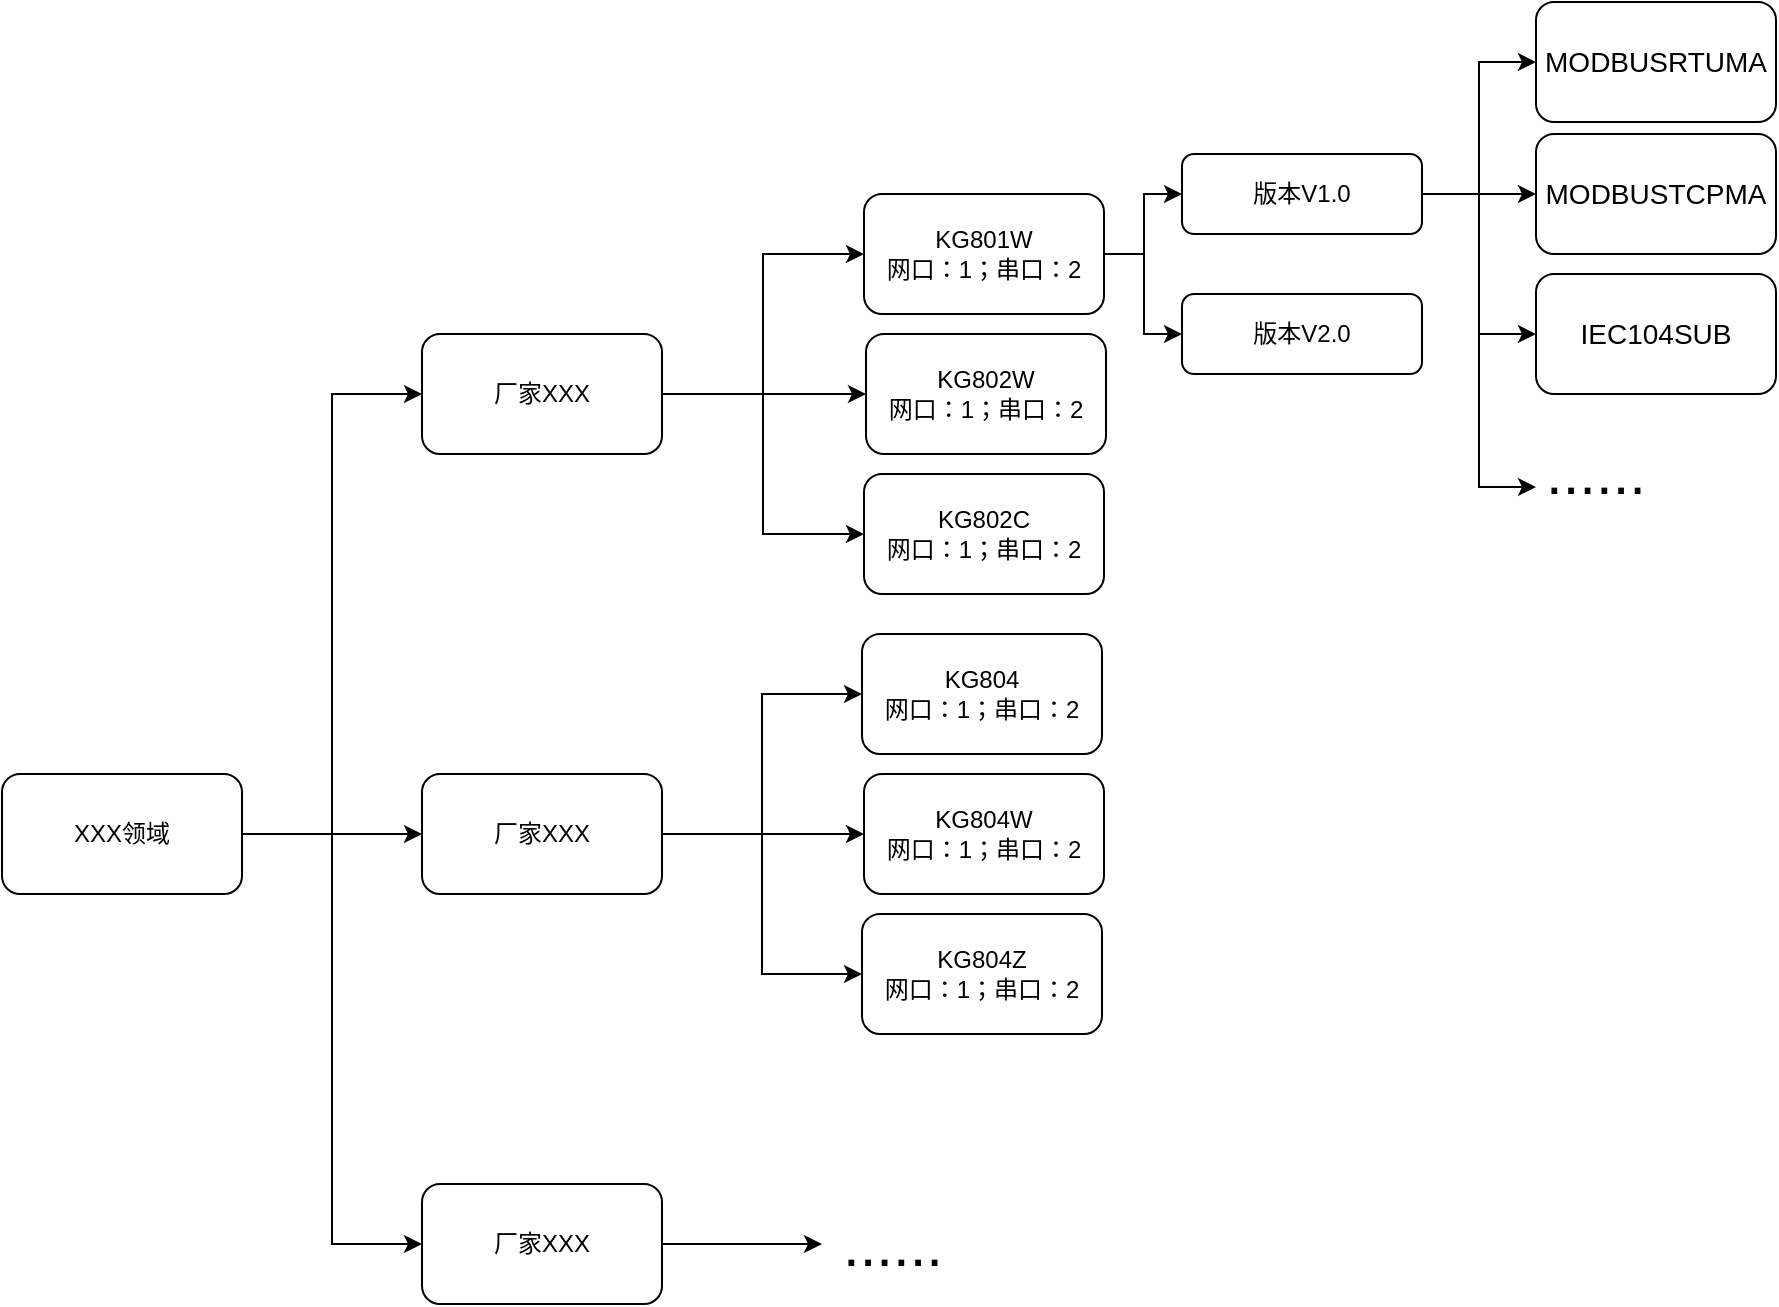 <mxfile version="20.6.0" type="github">
  <diagram id="75FGShUzCQrUq0EQokse" name="第 1 页">
    <mxGraphModel dx="1365" dy="786" grid="1" gridSize="10" guides="1" tooltips="1" connect="1" arrows="1" fold="1" page="1" pageScale="1" pageWidth="827" pageHeight="1169" math="0" shadow="0">
      <root>
        <mxCell id="0" />
        <mxCell id="1" parent="0" />
        <mxCell id="CHu2IBjWPz0jFUEwYMhh-9" style="edgeStyle=orthogonalEdgeStyle;rounded=0;orthogonalLoop=1;jettySize=auto;html=1;exitX=1;exitY=0.5;exitDx=0;exitDy=0;entryX=0;entryY=0.5;entryDx=0;entryDy=0;" edge="1" parent="1" source="CHu2IBjWPz0jFUEwYMhh-2" target="CHu2IBjWPz0jFUEwYMhh-5">
          <mxGeometry relative="1" as="geometry" />
        </mxCell>
        <mxCell id="CHu2IBjWPz0jFUEwYMhh-10" style="edgeStyle=orthogonalEdgeStyle;rounded=0;orthogonalLoop=1;jettySize=auto;html=1;exitX=1;exitY=0.5;exitDx=0;exitDy=0;entryX=0;entryY=0.5;entryDx=0;entryDy=0;" edge="1" parent="1" source="CHu2IBjWPz0jFUEwYMhh-2" target="CHu2IBjWPz0jFUEwYMhh-7">
          <mxGeometry relative="1" as="geometry" />
        </mxCell>
        <mxCell id="CHu2IBjWPz0jFUEwYMhh-11" style="edgeStyle=orthogonalEdgeStyle;rounded=0;orthogonalLoop=1;jettySize=auto;html=1;exitX=1;exitY=0.5;exitDx=0;exitDy=0;entryX=0;entryY=0.5;entryDx=0;entryDy=0;" edge="1" parent="1" source="CHu2IBjWPz0jFUEwYMhh-2" target="CHu2IBjWPz0jFUEwYMhh-8">
          <mxGeometry relative="1" as="geometry" />
        </mxCell>
        <mxCell id="CHu2IBjWPz0jFUEwYMhh-2" value="厂家XXX" style="rounded=1;whiteSpace=wrap;html=1;" vertex="1" parent="1">
          <mxGeometry x="270" y="196" width="120" height="60" as="geometry" />
        </mxCell>
        <mxCell id="CHu2IBjWPz0jFUEwYMhh-12" style="edgeStyle=orthogonalEdgeStyle;rounded=0;orthogonalLoop=1;jettySize=auto;html=1;exitX=1;exitY=0.5;exitDx=0;exitDy=0;entryX=0;entryY=0.5;entryDx=0;entryDy=0;" edge="1" parent="1" source="CHu2IBjWPz0jFUEwYMhh-3" target="CHu2IBjWPz0jFUEwYMhh-2">
          <mxGeometry relative="1" as="geometry" />
        </mxCell>
        <mxCell id="CHu2IBjWPz0jFUEwYMhh-13" style="edgeStyle=orthogonalEdgeStyle;rounded=0;orthogonalLoop=1;jettySize=auto;html=1;exitX=1;exitY=0.5;exitDx=0;exitDy=0;entryX=0;entryY=0.5;entryDx=0;entryDy=0;" edge="1" parent="1" source="CHu2IBjWPz0jFUEwYMhh-3" target="CHu2IBjWPz0jFUEwYMhh-4">
          <mxGeometry relative="1" as="geometry" />
        </mxCell>
        <mxCell id="CHu2IBjWPz0jFUEwYMhh-22" style="edgeStyle=orthogonalEdgeStyle;rounded=0;orthogonalLoop=1;jettySize=auto;html=1;exitX=1;exitY=0.5;exitDx=0;exitDy=0;entryX=0;entryY=0.5;entryDx=0;entryDy=0;" edge="1" parent="1" source="CHu2IBjWPz0jFUEwYMhh-3" target="CHu2IBjWPz0jFUEwYMhh-21">
          <mxGeometry relative="1" as="geometry" />
        </mxCell>
        <mxCell id="CHu2IBjWPz0jFUEwYMhh-3" value="XXX领域" style="rounded=1;whiteSpace=wrap;html=1;" vertex="1" parent="1">
          <mxGeometry x="60" y="416" width="120" height="60" as="geometry" />
        </mxCell>
        <mxCell id="CHu2IBjWPz0jFUEwYMhh-18" style="edgeStyle=orthogonalEdgeStyle;rounded=0;orthogonalLoop=1;jettySize=auto;html=1;exitX=1;exitY=0.5;exitDx=0;exitDy=0;entryX=0;entryY=0.5;entryDx=0;entryDy=0;" edge="1" parent="1" source="CHu2IBjWPz0jFUEwYMhh-4" target="CHu2IBjWPz0jFUEwYMhh-15">
          <mxGeometry relative="1" as="geometry" />
        </mxCell>
        <mxCell id="CHu2IBjWPz0jFUEwYMhh-19" style="edgeStyle=orthogonalEdgeStyle;rounded=0;orthogonalLoop=1;jettySize=auto;html=1;exitX=1;exitY=0.5;exitDx=0;exitDy=0;entryX=0;entryY=0.5;entryDx=0;entryDy=0;" edge="1" parent="1" source="CHu2IBjWPz0jFUEwYMhh-4" target="CHu2IBjWPz0jFUEwYMhh-16">
          <mxGeometry relative="1" as="geometry" />
        </mxCell>
        <mxCell id="CHu2IBjWPz0jFUEwYMhh-20" style="edgeStyle=orthogonalEdgeStyle;rounded=0;orthogonalLoop=1;jettySize=auto;html=1;exitX=1;exitY=0.5;exitDx=0;exitDy=0;entryX=0;entryY=0.5;entryDx=0;entryDy=0;" edge="1" parent="1" source="CHu2IBjWPz0jFUEwYMhh-4" target="CHu2IBjWPz0jFUEwYMhh-17">
          <mxGeometry relative="1" as="geometry" />
        </mxCell>
        <mxCell id="CHu2IBjWPz0jFUEwYMhh-4" value="厂家XXX" style="rounded=1;whiteSpace=wrap;html=1;" vertex="1" parent="1">
          <mxGeometry x="270" y="416" width="120" height="60" as="geometry" />
        </mxCell>
        <mxCell id="CHu2IBjWPz0jFUEwYMhh-33" style="edgeStyle=orthogonalEdgeStyle;rounded=0;orthogonalLoop=1;jettySize=auto;html=1;exitX=1;exitY=0.5;exitDx=0;exitDy=0;entryX=0;entryY=0.5;entryDx=0;entryDy=0;fontSize=29;" edge="1" parent="1" source="CHu2IBjWPz0jFUEwYMhh-5" target="CHu2IBjWPz0jFUEwYMhh-31">
          <mxGeometry relative="1" as="geometry" />
        </mxCell>
        <mxCell id="CHu2IBjWPz0jFUEwYMhh-34" style="edgeStyle=orthogonalEdgeStyle;rounded=0;orthogonalLoop=1;jettySize=auto;html=1;exitX=1;exitY=0.5;exitDx=0;exitDy=0;entryX=0;entryY=0.5;entryDx=0;entryDy=0;fontSize=29;" edge="1" parent="1" source="CHu2IBjWPz0jFUEwYMhh-5" target="CHu2IBjWPz0jFUEwYMhh-32">
          <mxGeometry relative="1" as="geometry" />
        </mxCell>
        <mxCell id="CHu2IBjWPz0jFUEwYMhh-5" value="KG801W&lt;br&gt;网口：1；串口：2" style="rounded=1;whiteSpace=wrap;html=1;" vertex="1" parent="1">
          <mxGeometry x="491" y="126" width="120" height="60" as="geometry" />
        </mxCell>
        <mxCell id="CHu2IBjWPz0jFUEwYMhh-7" value="&lt;span style=&quot;text-align: left;&quot;&gt;KG802W&lt;br&gt;&lt;/span&gt;网口：1；串口：2&lt;span style=&quot;text-align: left;&quot;&gt;&lt;br&gt;&lt;/span&gt;" style="rounded=1;whiteSpace=wrap;html=1;" vertex="1" parent="1">
          <mxGeometry x="492" y="196" width="120" height="60" as="geometry" />
        </mxCell>
        <mxCell id="CHu2IBjWPz0jFUEwYMhh-8" value="&lt;div style=&quot;&quot;&gt;&lt;span style=&quot;background-color: initial;&quot;&gt;KG802C&lt;/span&gt;&lt;/div&gt;&lt;div style=&quot;&quot;&gt;&lt;span style=&quot;&quot;&gt;网口：1；串口：2&lt;/span&gt;&lt;span style=&quot;background-color: initial;&quot;&gt;&lt;br&gt;&lt;/span&gt;&lt;/div&gt;" style="rounded=1;whiteSpace=wrap;html=1;" vertex="1" parent="1">
          <mxGeometry x="491" y="266" width="120" height="60" as="geometry" />
        </mxCell>
        <mxCell id="CHu2IBjWPz0jFUEwYMhh-15" value="&lt;span style=&quot;text-align: left;&quot;&gt;KG804&lt;/span&gt;&lt;br&gt;网口：1；串口：2" style="rounded=1;whiteSpace=wrap;html=1;" vertex="1" parent="1">
          <mxGeometry x="490" y="346" width="120" height="60" as="geometry" />
        </mxCell>
        <mxCell id="CHu2IBjWPz0jFUEwYMhh-16" value="&lt;span style=&quot;text-align: left;&quot;&gt;KG804W&lt;/span&gt;&lt;span style=&quot;text-align: left;&quot;&gt;&lt;br&gt;&lt;/span&gt;网口：1；串口：2&lt;span style=&quot;text-align: left;&quot;&gt;&lt;br&gt;&lt;/span&gt;" style="rounded=1;whiteSpace=wrap;html=1;" vertex="1" parent="1">
          <mxGeometry x="491" y="416" width="120" height="60" as="geometry" />
        </mxCell>
        <mxCell id="CHu2IBjWPz0jFUEwYMhh-17" value="&lt;div style=&quot;&quot;&gt;&lt;span style=&quot;text-align: left;&quot;&gt;KG804Z&lt;/span&gt;&lt;br&gt;&lt;/div&gt;&lt;div style=&quot;&quot;&gt;&lt;span style=&quot;&quot;&gt;网口：1；串口：2&lt;/span&gt;&lt;span style=&quot;background-color: initial;&quot;&gt;&lt;br&gt;&lt;/span&gt;&lt;/div&gt;" style="rounded=1;whiteSpace=wrap;html=1;" vertex="1" parent="1">
          <mxGeometry x="490" y="486" width="120" height="60" as="geometry" />
        </mxCell>
        <mxCell id="CHu2IBjWPz0jFUEwYMhh-24" value="" style="edgeStyle=orthogonalEdgeStyle;rounded=0;orthogonalLoop=1;jettySize=auto;html=1;" edge="1" parent="1" source="CHu2IBjWPz0jFUEwYMhh-21">
          <mxGeometry relative="1" as="geometry">
            <mxPoint x="470" y="651" as="targetPoint" />
          </mxGeometry>
        </mxCell>
        <mxCell id="CHu2IBjWPz0jFUEwYMhh-21" value="厂家XXX" style="rounded=1;whiteSpace=wrap;html=1;" vertex="1" parent="1">
          <mxGeometry x="270" y="621" width="120" height="60" as="geometry" />
        </mxCell>
        <mxCell id="CHu2IBjWPz0jFUEwYMhh-26" value="......" style="text;html=1;align=center;verticalAlign=middle;resizable=0;points=[];autosize=1;strokeColor=none;fillColor=none;fontSize=30;" vertex="1" parent="1">
          <mxGeometry x="470" y="626" width="70" height="50" as="geometry" />
        </mxCell>
        <mxCell id="CHu2IBjWPz0jFUEwYMhh-39" style="edgeStyle=orthogonalEdgeStyle;rounded=0;orthogonalLoop=1;jettySize=auto;html=1;exitX=1;exitY=0.5;exitDx=0;exitDy=0;entryX=0;entryY=0.5;entryDx=0;entryDy=0;fontSize=14;" edge="1" parent="1" source="CHu2IBjWPz0jFUEwYMhh-31" target="CHu2IBjWPz0jFUEwYMhh-35">
          <mxGeometry relative="1" as="geometry" />
        </mxCell>
        <mxCell id="CHu2IBjWPz0jFUEwYMhh-42" style="edgeStyle=orthogonalEdgeStyle;rounded=0;orthogonalLoop=1;jettySize=auto;html=1;exitX=1;exitY=0.5;exitDx=0;exitDy=0;entryX=0;entryY=0.5;entryDx=0;entryDy=0;fontSize=14;" edge="1" parent="1" source="CHu2IBjWPz0jFUEwYMhh-31" target="CHu2IBjWPz0jFUEwYMhh-36">
          <mxGeometry relative="1" as="geometry" />
        </mxCell>
        <mxCell id="CHu2IBjWPz0jFUEwYMhh-43" style="edgeStyle=orthogonalEdgeStyle;rounded=0;orthogonalLoop=1;jettySize=auto;html=1;exitX=1;exitY=0.5;exitDx=0;exitDy=0;entryX=0;entryY=0.5;entryDx=0;entryDy=0;fontSize=14;" edge="1" parent="1" source="CHu2IBjWPz0jFUEwYMhh-31" target="CHu2IBjWPz0jFUEwYMhh-38">
          <mxGeometry relative="1" as="geometry" />
        </mxCell>
        <mxCell id="CHu2IBjWPz0jFUEwYMhh-48" style="edgeStyle=orthogonalEdgeStyle;rounded=0;orthogonalLoop=1;jettySize=auto;html=1;exitX=1;exitY=0.5;exitDx=0;exitDy=0;entryX=0;entryY=0.75;entryDx=0;entryDy=0;fontSize=14;" edge="1" parent="1" source="CHu2IBjWPz0jFUEwYMhh-31" target="CHu2IBjWPz0jFUEwYMhh-47">
          <mxGeometry relative="1" as="geometry" />
        </mxCell>
        <mxCell id="CHu2IBjWPz0jFUEwYMhh-31" value="版本V1.0" style="rounded=1;whiteSpace=wrap;html=1;" vertex="1" parent="1">
          <mxGeometry x="650" y="106" width="120" height="40" as="geometry" />
        </mxCell>
        <mxCell id="CHu2IBjWPz0jFUEwYMhh-32" value="版本V2.0" style="rounded=1;whiteSpace=wrap;html=1;" vertex="1" parent="1">
          <mxGeometry x="650" y="176" width="120" height="40" as="geometry" />
        </mxCell>
        <mxCell id="CHu2IBjWPz0jFUEwYMhh-35" value="MODBUSRTUMA" style="rounded=1;whiteSpace=wrap;html=1;fontSize=14;" vertex="1" parent="1">
          <mxGeometry x="827" y="30" width="120" height="60" as="geometry" />
        </mxCell>
        <mxCell id="CHu2IBjWPz0jFUEwYMhh-36" value="MODBUSTCPMA" style="rounded=1;whiteSpace=wrap;html=1;fontSize=14;" vertex="1" parent="1">
          <mxGeometry x="827" y="96" width="120" height="60" as="geometry" />
        </mxCell>
        <mxCell id="CHu2IBjWPz0jFUEwYMhh-38" value="&lt;span style=&quot;text-align: left;&quot;&gt;IEC104SUB&lt;/span&gt;" style="rounded=1;whiteSpace=wrap;html=1;fontSize=14;" vertex="1" parent="1">
          <mxGeometry x="827" y="166" width="120" height="60" as="geometry" />
        </mxCell>
        <mxCell id="CHu2IBjWPz0jFUEwYMhh-47" value="......" style="text;html=1;strokeColor=none;fillColor=none;align=center;verticalAlign=middle;whiteSpace=wrap;rounded=0;fontSize=30;" vertex="1" parent="1">
          <mxGeometry x="827" y="250" width="60" height="30" as="geometry" />
        </mxCell>
      </root>
    </mxGraphModel>
  </diagram>
</mxfile>
